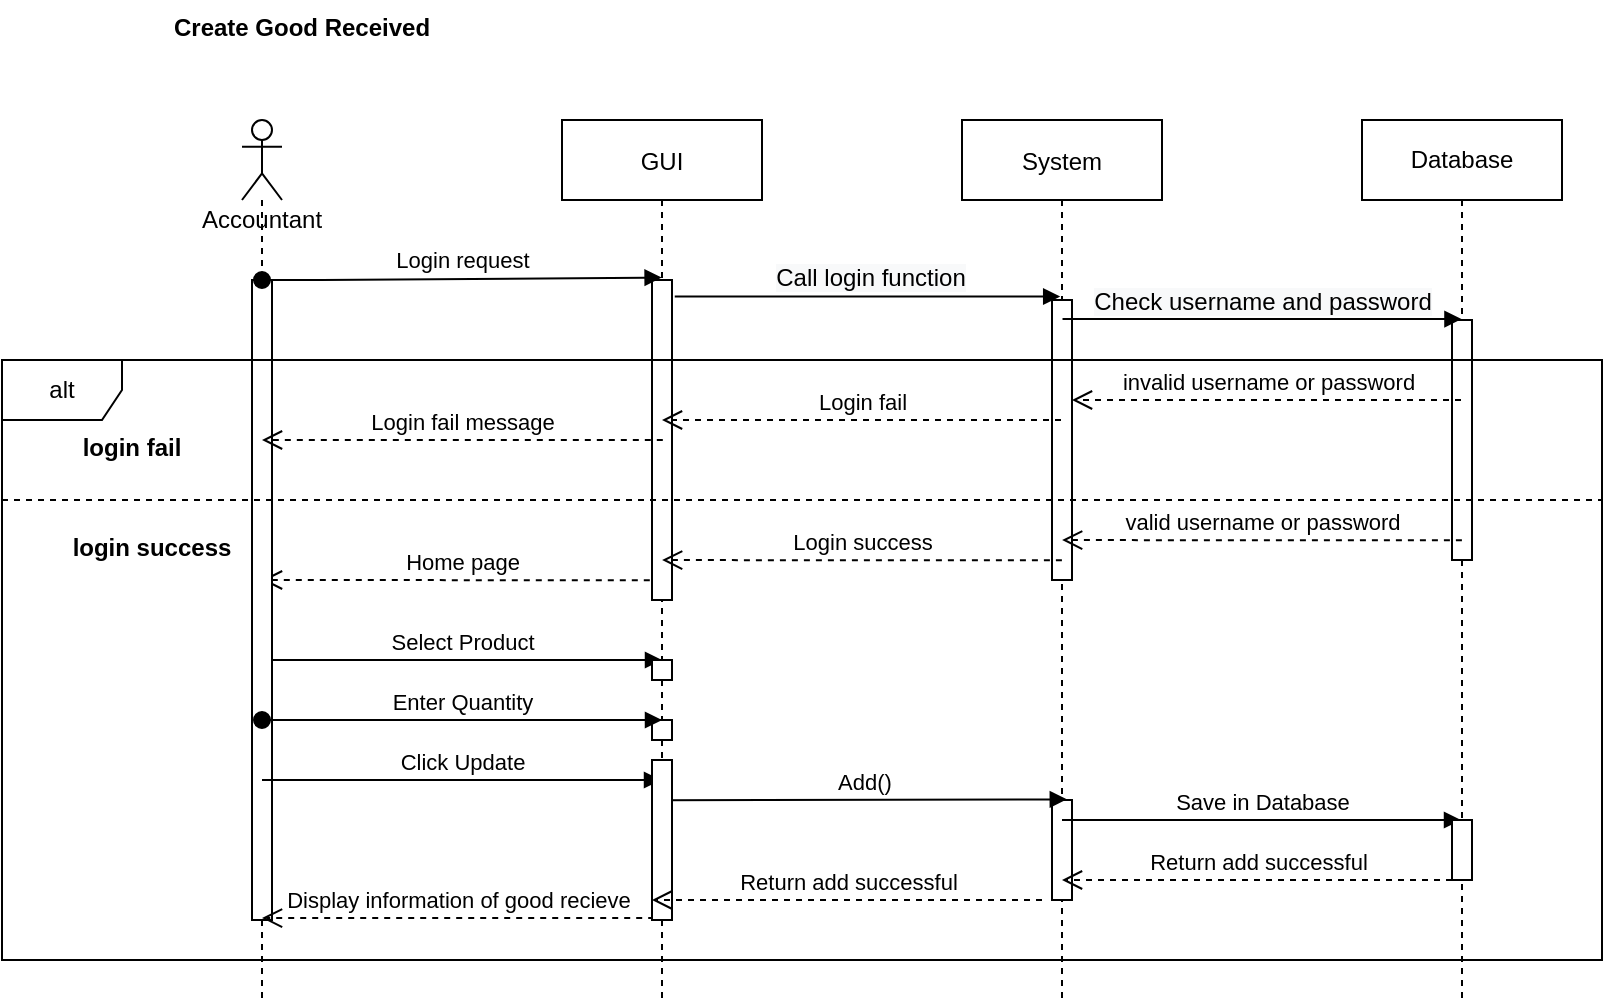 <mxfile version="16.2.0" type="device"><diagram id="kgpKYQtTHZ0yAKxKKP6v" name="Page-1"><mxGraphModel dx="2043" dy="669" grid="1" gridSize="10" guides="1" tooltips="1" connect="1" arrows="1" fold="1" page="1" pageScale="1" pageWidth="850" pageHeight="1100" math="0" shadow="0"><root><mxCell id="0"/><mxCell id="1" parent="0"/><mxCell id="n_PoaMlcMvdGo8CuQiwp-1" value="GUI" style="shape=umlLifeline;perimeter=lifelinePerimeter;container=1;collapsible=0;recursiveResize=0;rounded=0;shadow=0;strokeWidth=1;" parent="1" vertex="1"><mxGeometry x="210" y="80" width="100" height="440" as="geometry"/></mxCell><mxCell id="n_PoaMlcMvdGo8CuQiwp-2" value="Home page&lt;br&gt;" style="html=1;verticalAlign=bottom;endArrow=open;dashed=1;endSize=8;rounded=0;entryX=0.496;entryY=0.189;entryDx=0;entryDy=0;entryPerimeter=0;" parent="n_PoaMlcMvdGo8CuQiwp-1" edge="1"><mxGeometry x="-0.004" relative="1" as="geometry"><mxPoint x="49.9" y="230.14" as="sourcePoint"/><mxPoint x="-150.0" y="230.0" as="targetPoint"/><Array as="points"/><mxPoint as="offset"/></mxGeometry></mxCell><mxCell id="n_PoaMlcMvdGo8CuQiwp-3" value="Select Product" style="html=1;verticalAlign=bottom;startArrow=oval;startFill=1;endArrow=block;startSize=8;rounded=0;" parent="n_PoaMlcMvdGo8CuQiwp-1" edge="1"><mxGeometry width="60" relative="1" as="geometry"><mxPoint x="-150" y="270" as="sourcePoint"/><mxPoint x="50" y="270" as="targetPoint"/><mxPoint as="offset"/></mxGeometry></mxCell><mxCell id="kRO8FgFMTiTrOQ-Tvn_V-3" value="" style="html=1;points=[];perimeter=orthogonalPerimeter;" vertex="1" parent="n_PoaMlcMvdGo8CuQiwp-1"><mxGeometry x="45" y="80" width="10" height="160" as="geometry"/></mxCell><mxCell id="kRO8FgFMTiTrOQ-Tvn_V-10" value="" style="html=1;points=[];perimeter=orthogonalPerimeter;" vertex="1" parent="n_PoaMlcMvdGo8CuQiwp-1"><mxGeometry x="45" y="270" width="10" height="10" as="geometry"/></mxCell><mxCell id="kRO8FgFMTiTrOQ-Tvn_V-11" value="" style="html=1;points=[];perimeter=orthogonalPerimeter;" vertex="1" parent="n_PoaMlcMvdGo8CuQiwp-1"><mxGeometry x="45" y="300" width="10" height="10" as="geometry"/></mxCell><mxCell id="n_PoaMlcMvdGo8CuQiwp-6" value="System" style="shape=umlLifeline;perimeter=lifelinePerimeter;container=1;collapsible=0;recursiveResize=0;rounded=0;shadow=0;strokeWidth=1;" parent="1" vertex="1"><mxGeometry x="410" y="80" width="100" height="440" as="geometry"/></mxCell><mxCell id="kRO8FgFMTiTrOQ-Tvn_V-4" value="" style="html=1;points=[];perimeter=orthogonalPerimeter;" vertex="1" parent="n_PoaMlcMvdGo8CuQiwp-6"><mxGeometry x="45" y="90" width="10" height="140" as="geometry"/></mxCell><mxCell id="kRO8FgFMTiTrOQ-Tvn_V-7" value="" style="html=1;points=[];perimeter=orthogonalPerimeter;" vertex="1" parent="n_PoaMlcMvdGo8CuQiwp-6"><mxGeometry x="45" y="340" width="10" height="50" as="geometry"/></mxCell><mxCell id="n_PoaMlcMvdGo8CuQiwp-8" value="Database" style="shape=umlLifeline;perimeter=lifelinePerimeter;whiteSpace=wrap;html=1;container=1;collapsible=0;recursiveResize=0;outlineConnect=0;" parent="1" vertex="1"><mxGeometry x="610" y="80" width="100" height="440" as="geometry"/></mxCell><mxCell id="kRO8FgFMTiTrOQ-Tvn_V-5" value="" style="html=1;points=[];perimeter=orthogonalPerimeter;" vertex="1" parent="n_PoaMlcMvdGo8CuQiwp-8"><mxGeometry x="45" y="100" width="10" height="120" as="geometry"/></mxCell><mxCell id="n_PoaMlcMvdGo8CuQiwp-11" value="Accountant" style="shape=umlLifeline;participant=umlActor;perimeter=lifelinePerimeter;whiteSpace=wrap;html=1;container=1;collapsible=0;recursiveResize=0;verticalAlign=top;spacingTop=36;outlineConnect=0;" parent="1" vertex="1"><mxGeometry x="50" y="80" width="20" height="440" as="geometry"/></mxCell><mxCell id="kRO8FgFMTiTrOQ-Tvn_V-2" value="" style="html=1;points=[];perimeter=orthogonalPerimeter;" vertex="1" parent="n_PoaMlcMvdGo8CuQiwp-11"><mxGeometry x="5" y="80" width="10" height="320" as="geometry"/></mxCell><mxCell id="n_PoaMlcMvdGo8CuQiwp-13" value="Login request" style="html=1;verticalAlign=bottom;startArrow=oval;startFill=1;endArrow=block;startSize=8;rounded=0;entryX=0.498;entryY=0.179;entryDx=0;entryDy=0;entryPerimeter=0;" parent="1" target="n_PoaMlcMvdGo8CuQiwp-1" edge="1"><mxGeometry width="60" relative="1" as="geometry"><mxPoint x="60" y="160" as="sourcePoint"/><mxPoint x="120" y="160" as="targetPoint"/><Array as="points"><mxPoint x="70" y="160"/><mxPoint x="90" y="160"/></Array></mxGeometry></mxCell><mxCell id="n_PoaMlcMvdGo8CuQiwp-14" value="invalid username or password" style="html=1;verticalAlign=bottom;endArrow=open;dashed=1;endSize=8;rounded=0;" parent="1" source="n_PoaMlcMvdGo8CuQiwp-8" edge="1"><mxGeometry x="-0.004" relative="1" as="geometry"><mxPoint x="660" y="240" as="sourcePoint"/><mxPoint x="465" y="220" as="targetPoint"/><Array as="points"><mxPoint x="540" y="220"/></Array><mxPoint as="offset"/></mxGeometry></mxCell><mxCell id="n_PoaMlcMvdGo8CuQiwp-15" value="Login fail" style="html=1;verticalAlign=bottom;endArrow=open;dashed=1;endSize=8;rounded=0;" parent="1" source="n_PoaMlcMvdGo8CuQiwp-6" target="n_PoaMlcMvdGo8CuQiwp-1" edge="1"><mxGeometry relative="1" as="geometry"><mxPoint x="460" y="220" as="sourcePoint"/><mxPoint x="380" y="220" as="targetPoint"/><Array as="points"><mxPoint x="300" y="230"/></Array></mxGeometry></mxCell><mxCell id="n_PoaMlcMvdGo8CuQiwp-16" value="Login fail message" style="html=1;verticalAlign=bottom;endArrow=open;dashed=1;endSize=8;rounded=0;" parent="1" edge="1"><mxGeometry relative="1" as="geometry"><mxPoint x="260.41" y="240" as="sourcePoint"/><mxPoint x="60.001" y="240" as="targetPoint"/></mxGeometry></mxCell><mxCell id="n_PoaMlcMvdGo8CuQiwp-18" value="Enter Quantity" style="html=1;verticalAlign=bottom;startArrow=oval;startFill=1;endArrow=block;startSize=8;rounded=0;" parent="1" edge="1"><mxGeometry width="60" relative="1" as="geometry"><mxPoint x="60" y="380" as="sourcePoint"/><mxPoint x="260" y="380" as="targetPoint"/></mxGeometry></mxCell><mxCell id="n_PoaMlcMvdGo8CuQiwp-19" value="valid username or password" style="html=1;verticalAlign=bottom;endArrow=open;dashed=1;endSize=8;rounded=0;entryX=0.496;entryY=0.189;entryDx=0;entryDy=0;entryPerimeter=0;" parent="1" edge="1"><mxGeometry x="-0.004" relative="1" as="geometry"><mxPoint x="659.95" y="290.14" as="sourcePoint"/><mxPoint x="460.05" y="290.0" as="targetPoint"/><Array as="points"><mxPoint x="540.45" y="290.14"/></Array><mxPoint as="offset"/></mxGeometry></mxCell><mxCell id="n_PoaMlcMvdGo8CuQiwp-20" value="Login success" style="html=1;verticalAlign=bottom;endArrow=open;dashed=1;endSize=8;rounded=0;entryX=0.496;entryY=0.189;entryDx=0;entryDy=0;entryPerimeter=0;" parent="1" edge="1"><mxGeometry x="-0.004" relative="1" as="geometry"><mxPoint x="459.95" y="300.14" as="sourcePoint"/><mxPoint x="260.05" y="300.0" as="targetPoint"/><Array as="points"><mxPoint x="340.45" y="300.14"/></Array><mxPoint as="offset"/></mxGeometry></mxCell><mxCell id="n_PoaMlcMvdGo8CuQiwp-21" value="&lt;span style=&quot;font-size: 12px ; background-color: rgb(248 , 249 , 250)&quot;&gt;Call login function&lt;/span&gt;" style="html=1;verticalAlign=bottom;endArrow=block;rounded=0;entryX=0.41;entryY=0.033;entryDx=0;entryDy=0;entryPerimeter=0;exitX=1.138;exitY=0.061;exitDx=0;exitDy=0;exitPerimeter=0;" parent="1" edge="1"><mxGeometry x="0.007" width="80" relative="1" as="geometry"><mxPoint x="266.38" y="168.3" as="sourcePoint"/><mxPoint x="459.1" y="168.25" as="targetPoint"/><mxPoint x="1" as="offset"/></mxGeometry></mxCell><mxCell id="n_PoaMlcMvdGo8CuQiwp-22" value="&lt;span style=&quot;font-size: 12px ; background-color: rgb(248 , 249 , 250)&quot;&gt;Check username and password&lt;/span&gt;" style="html=1;verticalAlign=bottom;endArrow=block;rounded=0;entryX=0.491;entryY=0.121;entryDx=0;entryDy=0;entryPerimeter=0;" parent="1" edge="1"><mxGeometry width="80" relative="1" as="geometry"><mxPoint x="460.26" y="179.54" as="sourcePoint"/><mxPoint x="659.73" y="179.54" as="targetPoint"/></mxGeometry></mxCell><mxCell id="n_PoaMlcMvdGo8CuQiwp-23" value="Save in Database" style="html=1;verticalAlign=bottom;endArrow=block;rounded=0;" parent="1" edge="1"><mxGeometry width="80" relative="1" as="geometry"><mxPoint x="460" y="430" as="sourcePoint"/><mxPoint x="659.5" y="430" as="targetPoint"/></mxGeometry></mxCell><mxCell id="n_PoaMlcMvdGo8CuQiwp-24" value="Display information of good recieve" style="html=1;verticalAlign=bottom;endArrow=open;dashed=1;endSize=8;rounded=0;exitX=0.11;exitY=0.988;exitDx=0;exitDy=0;exitPerimeter=0;" parent="1" target="n_PoaMlcMvdGo8CuQiwp-11" edge="1" source="kRO8FgFMTiTrOQ-Tvn_V-6"><mxGeometry x="-0.003" relative="1" as="geometry"><mxPoint x="260" y="440" as="sourcePoint"/><mxPoint x="180" y="440" as="targetPoint"/><mxPoint as="offset"/></mxGeometry></mxCell><mxCell id="n_PoaMlcMvdGo8CuQiwp-26" value="login fail" style="text;align=center;fontStyle=1;verticalAlign=middle;spacingLeft=3;spacingRight=3;strokeColor=none;rotatable=0;points=[[0,0.5],[1,0.5]];portConstraint=eastwest;" parent="1" vertex="1"><mxGeometry x="-30" y="230" width="50" height="26" as="geometry"/></mxCell><mxCell id="n_PoaMlcMvdGo8CuQiwp-27" value="login success" style="text;align=center;fontStyle=1;verticalAlign=middle;spacingLeft=3;spacingRight=3;strokeColor=none;rotatable=0;points=[[0,0.5],[1,0.5]];portConstraint=eastwest;" parent="1" vertex="1"><mxGeometry x="-15" y="280" width="40" height="26" as="geometry"/></mxCell><mxCell id="n_PoaMlcMvdGo8CuQiwp-28" value="Create Good Received" style="text;align=center;fontStyle=1;verticalAlign=middle;spacingLeft=3;spacingRight=3;strokeColor=none;rotatable=0;points=[[0,0.5],[1,0.5]];portConstraint=eastwest;" parent="1" vertex="1"><mxGeometry x="-15" y="20" width="190" height="26" as="geometry"/></mxCell><mxCell id="n_PoaMlcMvdGo8CuQiwp-9" value="Return add successful" style="html=1;verticalAlign=bottom;endArrow=open;dashed=1;endSize=8;rounded=0;startArrow=none;" parent="1" edge="1" source="kRO8FgFMTiTrOQ-Tvn_V-8"><mxGeometry relative="1" as="geometry"><mxPoint x="600" y="460" as="sourcePoint"/><mxPoint x="460" y="460" as="targetPoint"/><mxPoint as="offset"/></mxGeometry></mxCell><mxCell id="kRO8FgFMTiTrOQ-Tvn_V-1" value="Click Update" style="html=1;verticalAlign=bottom;endArrow=block;rounded=0;" edge="1" parent="1"><mxGeometry width="80" relative="1" as="geometry"><mxPoint x="60" y="410" as="sourcePoint"/><mxPoint x="259.5" y="410" as="targetPoint"/></mxGeometry></mxCell><mxCell id="n_PoaMlcMvdGo8CuQiwp-4" value="Add()" style="html=1;verticalAlign=bottom;endArrow=block;rounded=0;entryX=0.524;entryY=0.772;entryDx=0;entryDy=0;entryPerimeter=0;exitX=0.5;exitY=0.773;exitDx=0;exitDy=0;exitPerimeter=0;" parent="1" target="n_PoaMlcMvdGo8CuQiwp-6" edge="1" source="n_PoaMlcMvdGo8CuQiwp-1"><mxGeometry x="0.003" width="80" relative="1" as="geometry"><mxPoint x="260" y="390" as="sourcePoint"/><mxPoint x="340" y="390" as="targetPoint"/><mxPoint as="offset"/></mxGeometry></mxCell><mxCell id="kRO8FgFMTiTrOQ-Tvn_V-6" value="" style="html=1;points=[];perimeter=orthogonalPerimeter;" vertex="1" parent="1"><mxGeometry x="255" y="400" width="10" height="80" as="geometry"/></mxCell><mxCell id="kRO8FgFMTiTrOQ-Tvn_V-8" value="" style="html=1;points=[];perimeter=orthogonalPerimeter;" vertex="1" parent="1"><mxGeometry x="655" y="430" width="10" height="30" as="geometry"/></mxCell><mxCell id="kRO8FgFMTiTrOQ-Tvn_V-9" value="" style="html=1;verticalAlign=bottom;endArrow=none;dashed=1;endSize=8;rounded=0;entryX=0.491;entryY=0.863;entryDx=0;entryDy=0;entryPerimeter=0;" edge="1" parent="1" source="n_PoaMlcMvdGo8CuQiwp-8" target="kRO8FgFMTiTrOQ-Tvn_V-8"><mxGeometry relative="1" as="geometry"><mxPoint x="659.5" y="459.72" as="sourcePoint"/><mxPoint x="259.1" y="459.72" as="targetPoint"/><mxPoint as="offset"/></mxGeometry></mxCell><mxCell id="kRO8FgFMTiTrOQ-Tvn_V-12" value="Return add successful" style="html=1;verticalAlign=bottom;endArrow=open;dashed=1;endSize=8;rounded=0;startArrow=none;" edge="1" parent="1"><mxGeometry relative="1" as="geometry"><mxPoint x="450" y="470" as="sourcePoint"/><mxPoint x="255" y="470" as="targetPoint"/><mxPoint as="offset"/></mxGeometry></mxCell><mxCell id="kRO8FgFMTiTrOQ-Tvn_V-14" value="" style="endArrow=none;dashed=1;html=1;rounded=0;" edge="1" parent="1"><mxGeometry width="50" height="50" relative="1" as="geometry"><mxPoint x="-70" y="270" as="sourcePoint"/><mxPoint x="730" y="270" as="targetPoint"/></mxGeometry></mxCell><mxCell id="kRO8FgFMTiTrOQ-Tvn_V-15" value="alt" style="shape=umlFrame;whiteSpace=wrap;html=1;" vertex="1" parent="1"><mxGeometry x="-70" y="200" width="800" height="300" as="geometry"/></mxCell></root></mxGraphModel></diagram></mxfile>